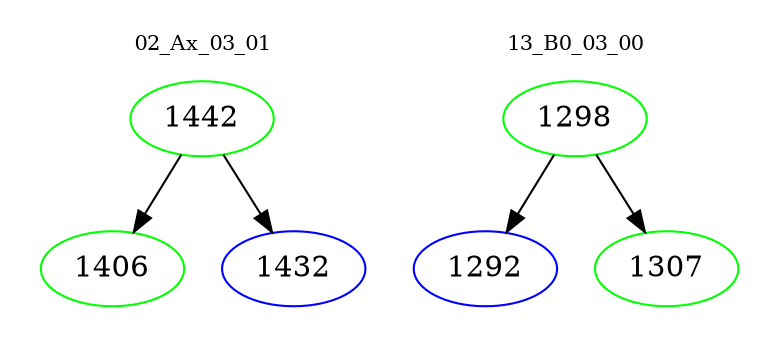 digraph{
subgraph cluster_0 {
color = white
label = "02_Ax_03_01";
fontsize=10;
T0_1442 [label="1442", color="green"]
T0_1442 -> T0_1406 [color="black"]
T0_1406 [label="1406", color="green"]
T0_1442 -> T0_1432 [color="black"]
T0_1432 [label="1432", color="blue"]
}
subgraph cluster_1 {
color = white
label = "13_B0_03_00";
fontsize=10;
T1_1298 [label="1298", color="green"]
T1_1298 -> T1_1292 [color="black"]
T1_1292 [label="1292", color="blue"]
T1_1298 -> T1_1307 [color="black"]
T1_1307 [label="1307", color="green"]
}
}
